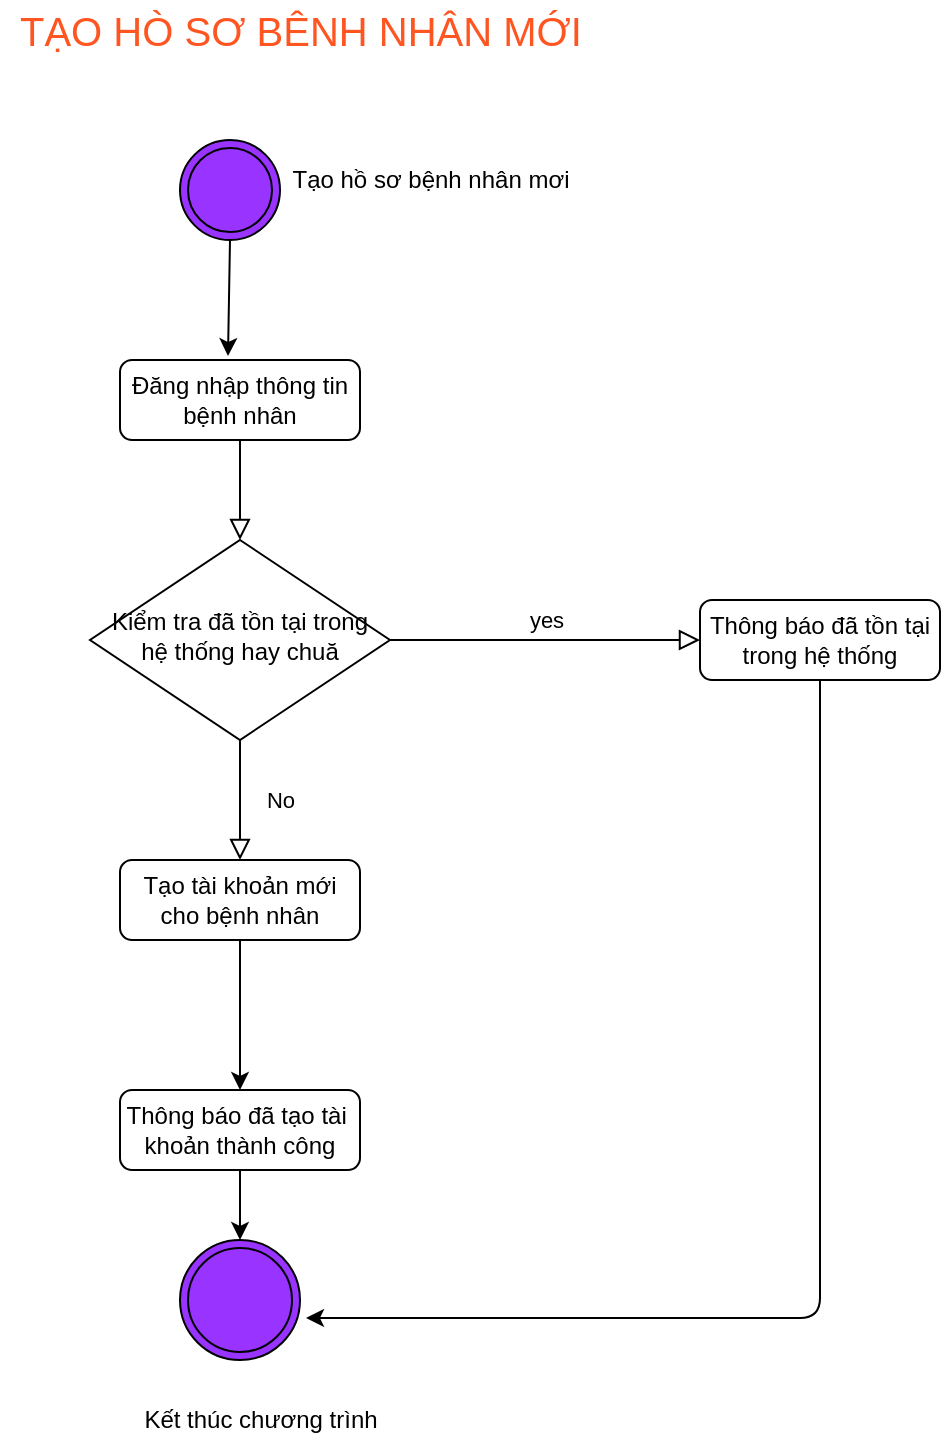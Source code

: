 <mxfile version="13.9.9" type="device"><diagram id="C5RBs43oDa-KdzZeNtuy" name="Page-1"><mxGraphModel dx="989" dy="806" grid="1" gridSize="10" guides="1" tooltips="1" connect="1" arrows="1" fold="1" page="1" pageScale="1" pageWidth="827" pageHeight="1169" math="0" shadow="0"><root><mxCell id="WIyWlLk6GJQsqaUBKTNV-0"/><mxCell id="WIyWlLk6GJQsqaUBKTNV-1" parent="WIyWlLk6GJQsqaUBKTNV-0"/><mxCell id="WIyWlLk6GJQsqaUBKTNV-2" value="" style="rounded=0;html=1;jettySize=auto;orthogonalLoop=1;fontSize=11;endArrow=block;endFill=0;endSize=8;strokeWidth=1;shadow=0;labelBackgroundColor=none;edgeStyle=orthogonalEdgeStyle;" parent="WIyWlLk6GJQsqaUBKTNV-1" source="WIyWlLk6GJQsqaUBKTNV-3" target="WIyWlLk6GJQsqaUBKTNV-6" edge="1"><mxGeometry relative="1" as="geometry"/></mxCell><mxCell id="WIyWlLk6GJQsqaUBKTNV-3" value="Đăng nhập thông tin bệnh nhân&lt;br&gt;" style="rounded=1;whiteSpace=wrap;html=1;fontSize=12;glass=0;strokeWidth=1;shadow=0;" parent="WIyWlLk6GJQsqaUBKTNV-1" vertex="1"><mxGeometry x="320" y="200" width="120" height="40" as="geometry"/></mxCell><mxCell id="WIyWlLk6GJQsqaUBKTNV-4" value="No" style="rounded=0;html=1;jettySize=auto;orthogonalLoop=1;fontSize=11;endArrow=block;endFill=0;endSize=8;strokeWidth=1;shadow=0;labelBackgroundColor=none;edgeStyle=orthogonalEdgeStyle;" parent="WIyWlLk6GJQsqaUBKTNV-1" source="WIyWlLk6GJQsqaUBKTNV-6" edge="1"><mxGeometry y="20" relative="1" as="geometry"><mxPoint as="offset"/><mxPoint x="380" y="450" as="targetPoint"/></mxGeometry></mxCell><mxCell id="WIyWlLk6GJQsqaUBKTNV-5" value="yes&lt;br&gt;" style="edgeStyle=orthogonalEdgeStyle;rounded=0;html=1;jettySize=auto;orthogonalLoop=1;fontSize=11;endArrow=block;endFill=0;endSize=8;strokeWidth=1;shadow=0;labelBackgroundColor=none;" parent="WIyWlLk6GJQsqaUBKTNV-1" source="WIyWlLk6GJQsqaUBKTNV-6" target="WIyWlLk6GJQsqaUBKTNV-7" edge="1"><mxGeometry y="10" relative="1" as="geometry"><mxPoint as="offset"/></mxGeometry></mxCell><mxCell id="WIyWlLk6GJQsqaUBKTNV-6" value="Kiểm tra đã tồn tại trong hệ thống hay chuă" style="rhombus;whiteSpace=wrap;html=1;shadow=0;fontFamily=Helvetica;fontSize=12;align=center;strokeWidth=1;spacing=6;spacingTop=-4;" parent="WIyWlLk6GJQsqaUBKTNV-1" vertex="1"><mxGeometry x="305" y="290" width="150" height="100" as="geometry"/></mxCell><mxCell id="WIyWlLk6GJQsqaUBKTNV-7" value="Thông báo đã tồn tại trong hệ thống&lt;br&gt;" style="rounded=1;whiteSpace=wrap;html=1;fontSize=12;glass=0;strokeWidth=1;shadow=0;" parent="WIyWlLk6GJQsqaUBKTNV-1" vertex="1"><mxGeometry x="610" y="320" width="120" height="40" as="geometry"/></mxCell><mxCell id="smAfv7rVw7AuLAOPGqi1-12" style="edgeStyle=orthogonalEdgeStyle;rounded=0;orthogonalLoop=1;jettySize=auto;html=1;exitX=0.5;exitY=1;exitDx=0;exitDy=0;fontSize=12;fontColor=#000000;" edge="1" parent="WIyWlLk6GJQsqaUBKTNV-1" source="WIyWlLk6GJQsqaUBKTNV-11" target="smAfv7rVw7AuLAOPGqi1-6"><mxGeometry relative="1" as="geometry"/></mxCell><mxCell id="WIyWlLk6GJQsqaUBKTNV-11" value="Thông báo đã tạo tài&amp;nbsp; khoản thành công&lt;br&gt;" style="rounded=1;whiteSpace=wrap;html=1;fontSize=12;glass=0;strokeWidth=1;shadow=0;" parent="WIyWlLk6GJQsqaUBKTNV-1" vertex="1"><mxGeometry x="320" y="565" width="120" height="40" as="geometry"/></mxCell><mxCell id="WIyWlLk6GJQsqaUBKTNV-12" value="Tạo tài khoản mới cho bệnh nhân&lt;br&gt;" style="rounded=1;whiteSpace=wrap;html=1;fontSize=12;glass=0;strokeWidth=1;shadow=0;" parent="WIyWlLk6GJQsqaUBKTNV-1" vertex="1"><mxGeometry x="320" y="450" width="120" height="40" as="geometry"/></mxCell><mxCell id="smAfv7rVw7AuLAOPGqi1-0" value="TẠO HÒ SƠ BÊNH NHÂN MỚI&lt;br style=&quot;font-size: 20px;&quot;&gt;" style="text;html=1;align=center;verticalAlign=middle;resizable=0;points=[];autosize=1;fontSize=20;fontColor=#FF5521;" vertex="1" parent="WIyWlLk6GJQsqaUBKTNV-1"><mxGeometry x="260" y="20" width="300" height="30" as="geometry"/></mxCell><mxCell id="smAfv7rVw7AuLAOPGqi1-1" value="" style="ellipse;shape=doubleEllipse;whiteSpace=wrap;html=1;aspect=fixed;fontSize=20;fillColor=#9933FF;" vertex="1" parent="WIyWlLk6GJQsqaUBKTNV-1"><mxGeometry x="350" y="90" width="50" height="50" as="geometry"/></mxCell><mxCell id="smAfv7rVw7AuLAOPGqi1-3" value="Tạo hồ sơ bệnh nhân mơi&lt;br style=&quot;font-size: 12px;&quot;&gt;" style="text;html=1;align=center;verticalAlign=middle;resizable=0;points=[];autosize=1;fontSize=12;" vertex="1" parent="WIyWlLk6GJQsqaUBKTNV-1"><mxGeometry x="400" y="100" width="150" height="20" as="geometry"/></mxCell><mxCell id="smAfv7rVw7AuLAOPGqi1-5" value="" style="endArrow=classic;html=1;fontSize=12;fontColor=#000000;exitX=0.5;exitY=1;exitDx=0;exitDy=0;entryX=0.45;entryY=-0.05;entryDx=0;entryDy=0;entryPerimeter=0;" edge="1" parent="WIyWlLk6GJQsqaUBKTNV-1" source="smAfv7rVw7AuLAOPGqi1-1" target="WIyWlLk6GJQsqaUBKTNV-3"><mxGeometry width="50" height="50" relative="1" as="geometry"><mxPoint x="340" y="320" as="sourcePoint"/><mxPoint x="290" y="250" as="targetPoint"/></mxGeometry></mxCell><mxCell id="smAfv7rVw7AuLAOPGqi1-6" value="" style="ellipse;shape=doubleEllipse;whiteSpace=wrap;html=1;aspect=fixed;fillColor=#9933FF;fontSize=12;fontColor=#000000;" vertex="1" parent="WIyWlLk6GJQsqaUBKTNV-1"><mxGeometry x="350" y="640" width="60" height="60" as="geometry"/></mxCell><mxCell id="smAfv7rVw7AuLAOPGqi1-7" value="" style="endArrow=classic;html=1;fontSize=12;fontColor=#000000;exitX=0.5;exitY=1;exitDx=0;exitDy=0;entryX=0.5;entryY=0;entryDx=0;entryDy=0;" edge="1" parent="WIyWlLk6GJQsqaUBKTNV-1" source="WIyWlLk6GJQsqaUBKTNV-12" target="WIyWlLk6GJQsqaUBKTNV-11"><mxGeometry width="50" height="50" relative="1" as="geometry"><mxPoint x="340" y="650" as="sourcePoint"/><mxPoint x="390" y="600" as="targetPoint"/><Array as="points"/></mxGeometry></mxCell><mxCell id="smAfv7rVw7AuLAOPGqi1-8" value="Kết thúc chương trình&lt;br&gt;" style="text;html=1;align=center;verticalAlign=middle;resizable=0;points=[];autosize=1;fontSize=12;fontColor=#000000;" vertex="1" parent="WIyWlLk6GJQsqaUBKTNV-1"><mxGeometry x="325" y="720" width="130" height="20" as="geometry"/></mxCell><mxCell id="smAfv7rVw7AuLAOPGqi1-9" value="" style="edgeStyle=segmentEdgeStyle;endArrow=classic;html=1;fontSize=12;fontColor=#000000;exitX=0.5;exitY=1;exitDx=0;exitDy=0;entryX=1.05;entryY=0.65;entryDx=0;entryDy=0;entryPerimeter=0;" edge="1" parent="WIyWlLk6GJQsqaUBKTNV-1" source="WIyWlLk6GJQsqaUBKTNV-7" target="smAfv7rVw7AuLAOPGqi1-6"><mxGeometry width="50" height="50" relative="1" as="geometry"><mxPoint x="650" y="520" as="sourcePoint"/><mxPoint x="670" y="600" as="targetPoint"/><Array as="points"><mxPoint x="670" y="679"/></Array></mxGeometry></mxCell></root></mxGraphModel></diagram></mxfile>